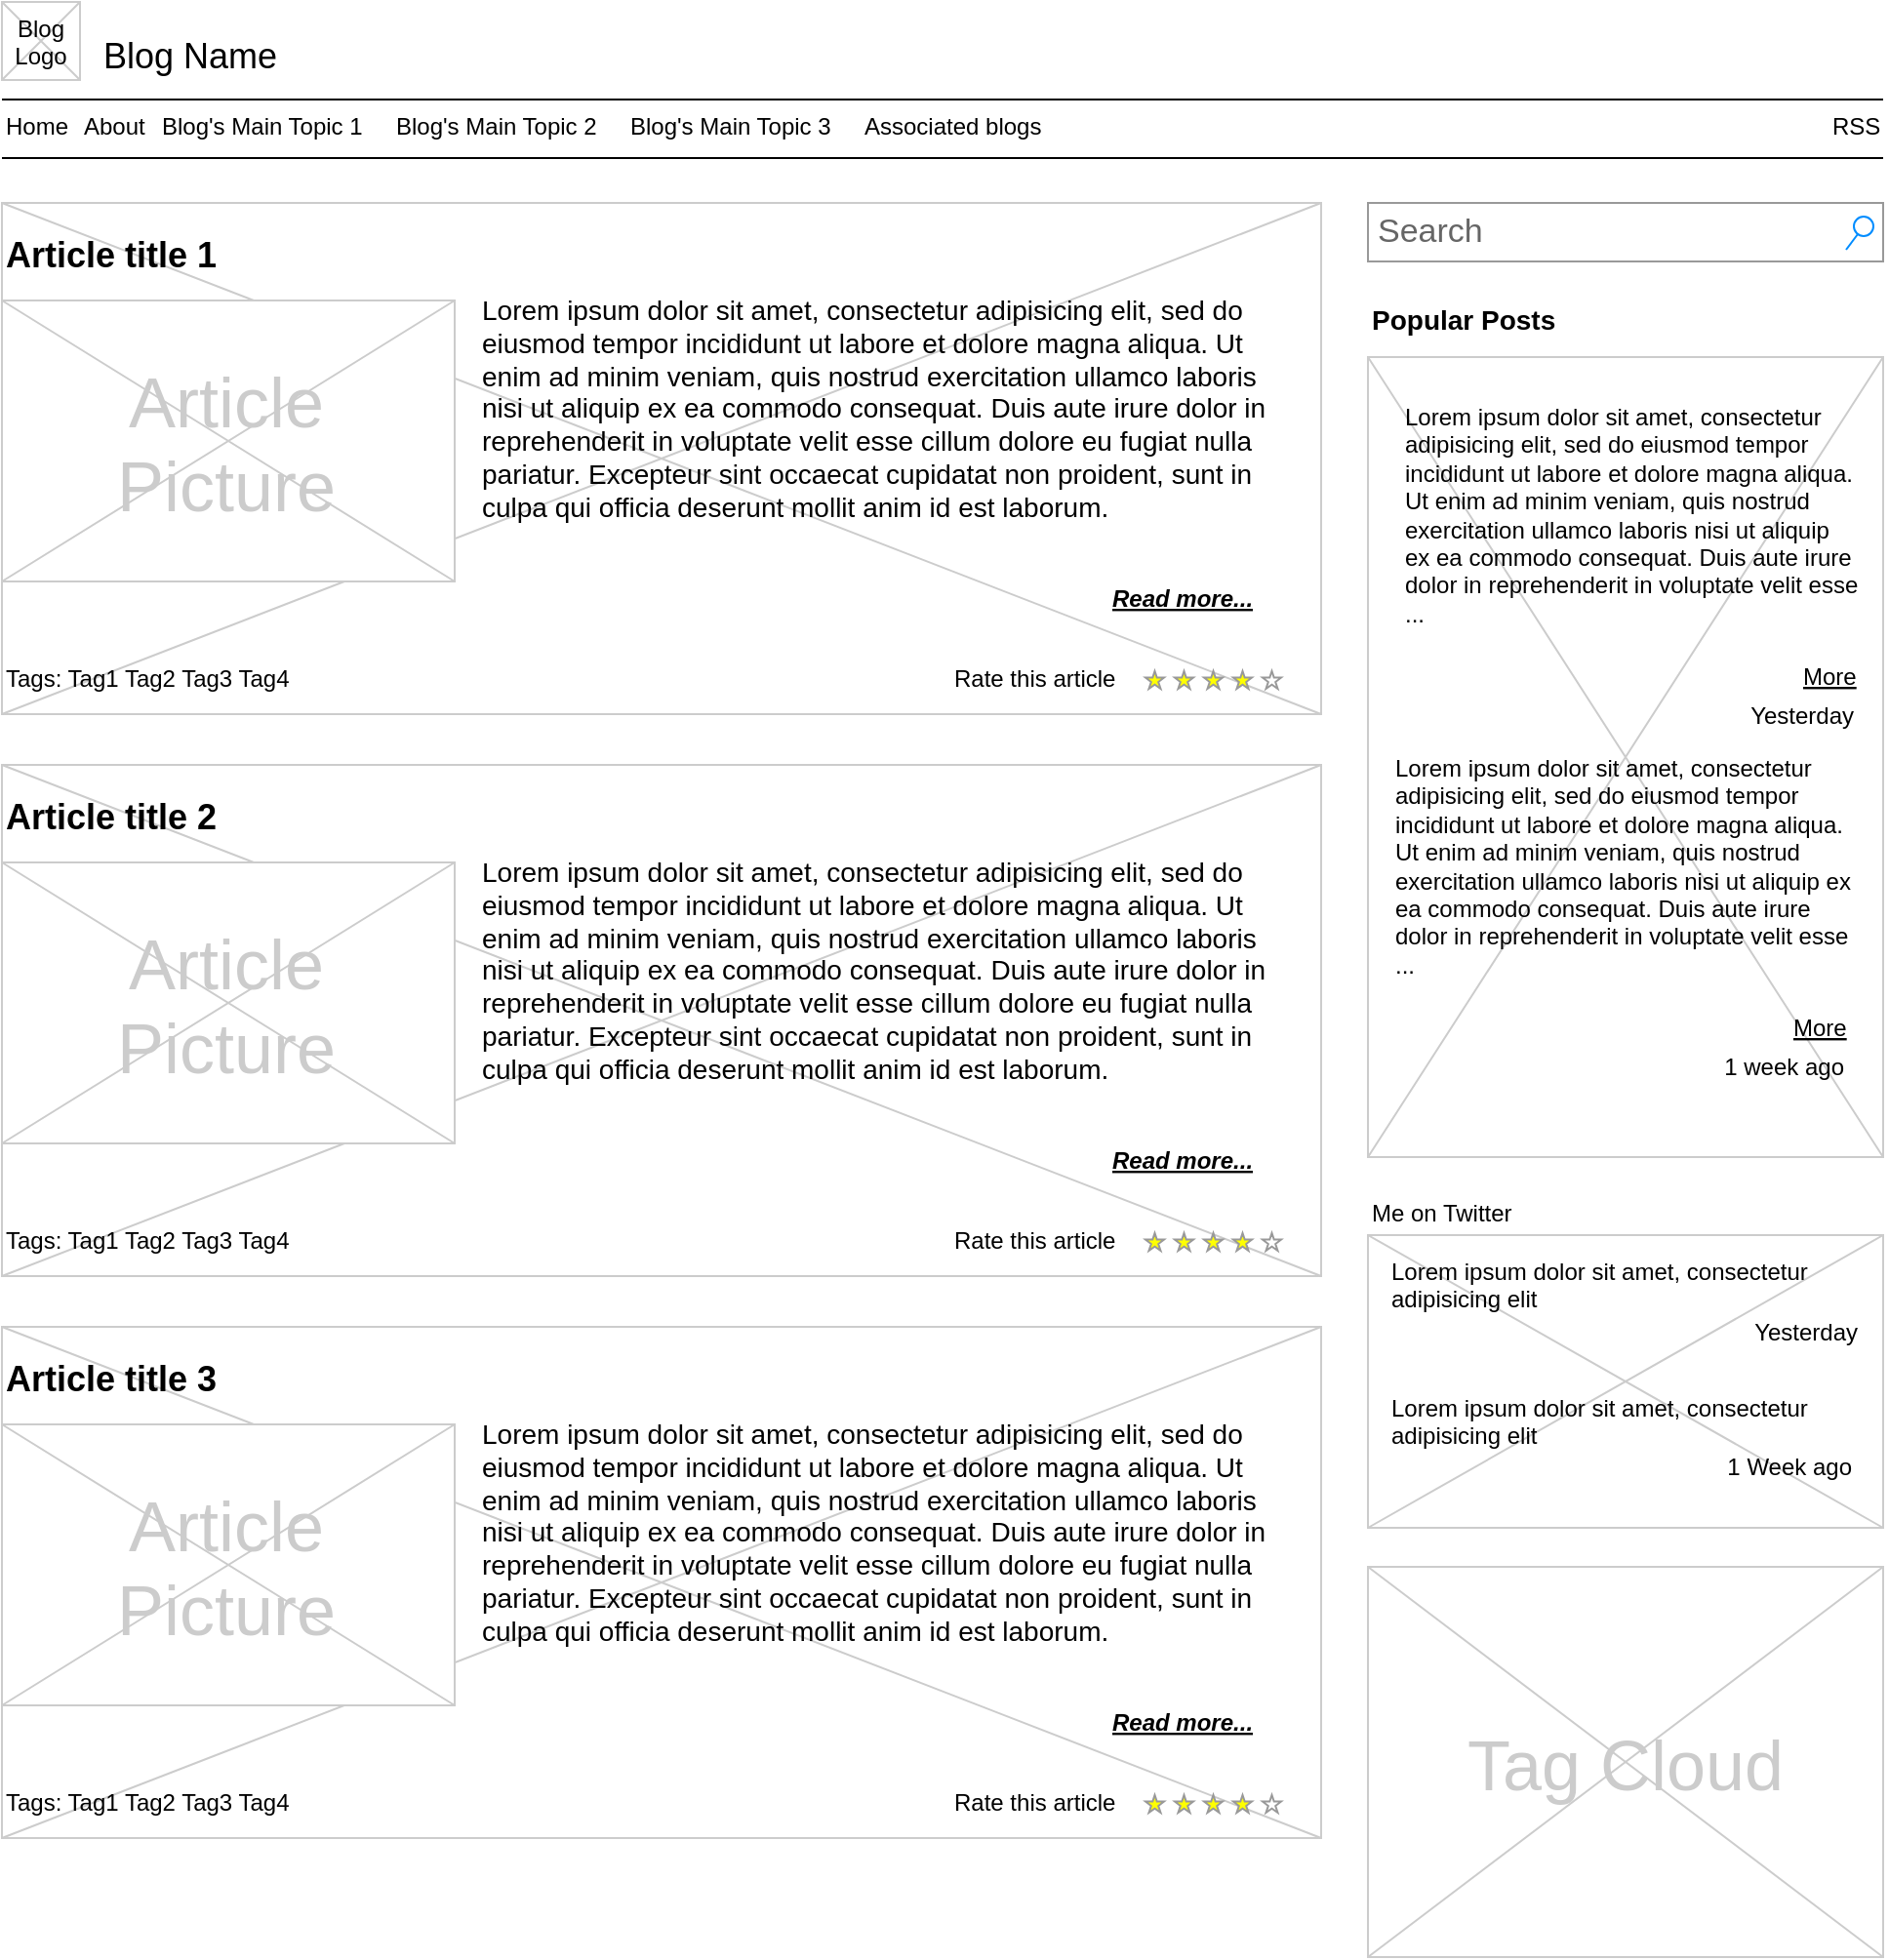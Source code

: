 <mxfile version="21.6.8" type="device">
  <diagram name="Page-1" id="f1b7ffb7-ca1e-a977-7cf5-a751b3c06c05">
    <mxGraphModel dx="1114" dy="878" grid="1" gridSize="12" guides="1" tooltips="1" connect="1" arrows="1" fold="1" page="1" pageScale="1" pageWidth="1200" pageHeight="1600" background="none" math="0" shadow="0">
      <root>
        <mxCell id="0" />
        <mxCell id="1" parent="0" />
        <mxCell id="14" value="" style="verticalLabelPosition=bottom;verticalAlign=top;strokeWidth=1;shape=mxgraph.mockup.graphics.iconGrid;strokeColor=#CCCCCC;gridSize=1,1;" parent="1" vertex="1">
          <mxGeometry x="820" y="197" width="264" height="410" as="geometry" />
        </mxCell>
        <mxCell id="13" value="" style="verticalLabelPosition=bottom;verticalAlign=top;strokeWidth=1;shape=mxgraph.mockup.graphics.iconGrid;strokeColor=#CCCCCC;gridSize=1,1;direction=south;" parent="1" vertex="1">
          <mxGeometry x="120" y="118" width="676" height="262" as="geometry" />
        </mxCell>
        <mxCell id="2" value="Blog Name" style="text;spacingTop=-5;fontSize=18;fontStyle=0" parent="1" vertex="1">
          <mxGeometry x="170" y="30" width="230" height="20" as="geometry" />
        </mxCell>
        <mxCell id="3" value="" style="line;strokeWidth=1" parent="1" vertex="1">
          <mxGeometry x="120" y="60" width="964" height="10" as="geometry" />
        </mxCell>
        <mxCell id="4" value="" style="line;strokeWidth=1" parent="1" vertex="1">
          <mxGeometry x="120" y="90" width="964" height="10" as="geometry" />
        </mxCell>
        <mxCell id="5" value="Home" style="text;spacingTop=-5;" parent="1" vertex="1">
          <mxGeometry x="120" y="70.0" width="30" height="20" as="geometry" />
        </mxCell>
        <mxCell id="6" value="About" style="text;spacingTop=-5;" parent="1" vertex="1">
          <mxGeometry x="160.0" y="70.0" width="30" height="20" as="geometry" />
        </mxCell>
        <mxCell id="7" value="Associated blogs" style="text;spacingTop=-5;" parent="1" vertex="1">
          <mxGeometry x="560.0" y="70" width="30" height="20" as="geometry" />
        </mxCell>
        <mxCell id="8" value="Article title 1" style="text;spacingTop=-5;fontSize=18;fontStyle=1" parent="1" vertex="1">
          <mxGeometry x="120" y="132" width="50" height="20" as="geometry" />
        </mxCell>
        <mxCell id="9" value="Lorem ipsum dolor sit amet, consectetur adipisicing elit, sed do eiusmod tempor incididunt ut labore et dolore magna aliqua. Ut enim ad minim veniam, quis nostrud exercitation ullamco laboris nisi ut aliquip ex ea commodo consequat. Duis aute irure dolor in reprehenderit in voluptate velit esse cillum dolore eu fugiat nulla pariatur. Excepteur sint occaecat cupidatat non proident, sunt in culpa qui officia deserunt mollit anim id est laborum.&#xa;" style="text;spacingTop=-5;whiteSpace=wrap;align=left;fontSize=14;" parent="1" vertex="1">
          <mxGeometry x="364" y="163" width="412" height="147" as="geometry" />
        </mxCell>
        <mxCell id="10" value="Popular Posts" style="text;spacingTop=-5;fontSize=14;fontStyle=1" parent="1" vertex="1">
          <mxGeometry x="820" y="168" width="30" height="20" as="geometry" />
        </mxCell>
        <mxCell id="11" value="RSS" style="text;spacingTop=-5;" parent="1" vertex="1">
          <mxGeometry x="1056" y="70.0" width="30" height="20" as="geometry" />
        </mxCell>
        <mxCell id="12" value="Lorem ipsum dolor sit amet, consectetur adipisicing elit, sed do eiusmod tempor incididunt ut labore et dolore magna aliqua. Ut enim ad minim veniam, quis nostrud exercitation ullamco laboris nisi ut aliquip ex ea commodo consequat. Duis aute irure dolor in reprehenderit in voluptate velit esse ..." style="text;spacingTop=-5;whiteSpace=wrap;align=left" parent="1" vertex="1">
          <mxGeometry x="837" y="219" width="235" height="140" as="geometry" />
        </mxCell>
        <mxCell id="15" value="More" style="text;spacingTop=-5;fontStyle=4" parent="1" vertex="1">
          <mxGeometry x="1041" y="352" width="30" height="20" as="geometry" />
        </mxCell>
        <mxCell id="16" value="Yesterday" style="text;spacingTop=-5;fontStyle=0;align=right" parent="1" vertex="1">
          <mxGeometry x="1041" y="372" width="30" height="20" as="geometry" />
        </mxCell>
        <mxCell id="17" value="Lorem ipsum dolor sit amet, consectetur adipisicing elit, sed do eiusmod tempor incididunt ut labore et dolore magna aliqua. Ut enim ad minim veniam, quis nostrud exercitation ullamco laboris nisi ut aliquip ex ea commodo consequat. Duis aute irure dolor in reprehenderit in voluptate velit esse ..." style="text;spacingTop=-5;whiteSpace=wrap;align=left" parent="1" vertex="1">
          <mxGeometry x="832" y="399" width="240" height="140" as="geometry" />
        </mxCell>
        <mxCell id="18" value="More" style="text;spacingTop=-5;fontStyle=4" parent="1" vertex="1">
          <mxGeometry x="1036" y="532" width="30" height="20" as="geometry" />
        </mxCell>
        <mxCell id="19" value="1 week ago" style="text;spacingTop=-5;fontStyle=0;align=right" parent="1" vertex="1">
          <mxGeometry x="1036" y="552" width="30" height="20" as="geometry" />
        </mxCell>
        <mxCell id="20" value="" style="verticalLabelPosition=bottom;verticalAlign=top;strokeWidth=1;shape=mxgraph.mockup.graphics.iconGrid;strokeColor=#CCCCCC;gridSize=1,1;" parent="1" vertex="1">
          <mxGeometry x="120" y="15" width="40" height="40" as="geometry" />
        </mxCell>
        <mxCell id="21" value="Blog &#xa;Logo" style="text;spacingTop=-5;align=center" parent="1" vertex="1">
          <mxGeometry x="120" y="20" width="40" height="40" as="geometry" />
        </mxCell>
        <mxCell id="22" value="Blog&#39;s Main Topic 1" style="text;spacingTop=-5;" parent="1" vertex="1">
          <mxGeometry x="200.0" y="70.0" width="30" height="20" as="geometry" />
        </mxCell>
        <mxCell id="23" value="Blog&#39;s Main Topic 2" style="text;spacingTop=-5;" parent="1" vertex="1">
          <mxGeometry x="320" y="70.0" width="30" height="20" as="geometry" />
        </mxCell>
        <mxCell id="24" value="Blog&#39;s Main Topic 3" style="text;spacingTop=-5;" parent="1" vertex="1">
          <mxGeometry x="440" y="70.0" width="30" height="20" as="geometry" />
        </mxCell>
        <mxCell id="25" value="" style="verticalLabelPosition=bottom;verticalAlign=top;strokeWidth=1;shape=mxgraph.mockup.graphics.iconGrid;strokeColor=#CCCCCC;gridSize=1,1;" parent="1" vertex="1">
          <mxGeometry x="120" y="168" width="232" height="144" as="geometry" />
        </mxCell>
        <mxCell id="26" value="Article&#xa;Picture" style="text;spacingTop=-5;align=center;verticalAlign=middle;fontSize=36;fontColor=#CCCCCC" parent="1" vertex="1">
          <mxGeometry x="119" y="168" width="232" height="144" as="geometry" />
        </mxCell>
        <mxCell id="37" value="" style="verticalLabelPosition=bottom;verticalAlign=top;strokeWidth=1;shape=mxgraph.mockup.misc.rating;strokeColor=#999999;fillColor=#ffff00;emptyFillColor=#ffffff;grade=4;ratingScale=5;ratingStyle=star;" parent="1" vertex="1">
          <mxGeometry x="706" y="358.0" width="77.5" height="10" as="geometry" />
        </mxCell>
        <mxCell id="38" value="Rate this article" style="text;spacingTop=-5;" parent="1" vertex="1">
          <mxGeometry x="606.0" y="353.0" width="30" height="20" as="geometry" />
        </mxCell>
        <mxCell id="47" value="Tags: Tag1 Tag2 Tag3 Tag4" style="text;spacingTop=-5;" parent="1" vertex="1">
          <mxGeometry x="120" y="353.0" width="210" height="20" as="geometry" />
        </mxCell>
        <mxCell id="50" value="" style="verticalLabelPosition=bottom;verticalAlign=top;strokeWidth=1;shape=mxgraph.mockup.graphics.iconGrid;strokeColor=#CCCCCC;gridSize=1,1;" parent="1" vertex="1">
          <mxGeometry x="820" y="647" width="264" height="150" as="geometry" />
        </mxCell>
        <mxCell id="51" value="Me on Twitter" style="text;spacingTop=-5;" parent="1" vertex="1">
          <mxGeometry x="820" y="627" width="30" height="20" as="geometry" />
        </mxCell>
        <mxCell id="52" value="Lorem ipsum dolor sit amet, consectetur adipisicing elit" style="text;spacingTop=-5;whiteSpace=wrap;align=left" parent="1" vertex="1">
          <mxGeometry x="830" y="657" width="242" height="40" as="geometry" />
        </mxCell>
        <mxCell id="54" value="Yesterday" style="text;spacingTop=-5;fontStyle=0;align=right" parent="1" vertex="1">
          <mxGeometry x="1043" y="688" width="30" height="20" as="geometry" />
        </mxCell>
        <mxCell id="58" value="" style="verticalLabelPosition=bottom;verticalAlign=top;strokeWidth=1;shape=mxgraph.mockup.graphics.iconGrid;strokeColor=#CCCCCC;gridSize=1,1;" parent="1" vertex="1">
          <mxGeometry x="820" y="817" width="264" height="200" as="geometry" />
        </mxCell>
        <mxCell id="59" value="Tag Cloud" style="text;spacingTop=-5;align=center;verticalAlign=middle;fontSize=36;fontColor=#CCCCCC" parent="1" vertex="1">
          <mxGeometry x="820" y="817" width="264" height="200" as="geometry" />
        </mxCell>
        <mxCell id="60" value="Lorem ipsum dolor sit amet, consectetur adipisicing elit" style="text;spacingTop=-5;whiteSpace=wrap;align=left" parent="1" vertex="1">
          <mxGeometry x="830" y="727" width="242" height="40" as="geometry" />
        </mxCell>
        <mxCell id="61" value="1 Week ago" style="text;spacingTop=-5;fontStyle=0;align=right" parent="1" vertex="1">
          <mxGeometry x="1040" y="757" width="30" height="20" as="geometry" />
        </mxCell>
        <mxCell id="mbC6dMjlxRiztcu8YZ9Q-61" value="Search" style="strokeWidth=1;shadow=0;dashed=0;align=center;html=1;shape=mxgraph.mockup.forms.searchBox;strokeColor=#999999;mainText=;strokeColor2=#008cff;fontColor=#666666;fontSize=17;align=left;spacingLeft=3;whiteSpace=wrap;" parent="1" vertex="1">
          <mxGeometry x="820" y="118" width="264" height="30" as="geometry" />
        </mxCell>
        <mxCell id="Bh1I63L29sHGEGCgaaQu-61" value="Read more..." style="text;spacingTop=-5;fontStyle=7" vertex="1" parent="1">
          <mxGeometry x="687.0" y="312.0" width="30" height="20" as="geometry" />
        </mxCell>
        <mxCell id="Bh1I63L29sHGEGCgaaQu-80" value="" style="verticalLabelPosition=bottom;verticalAlign=top;strokeWidth=1;shape=mxgraph.mockup.graphics.iconGrid;strokeColor=#CCCCCC;gridSize=1,1;direction=south;" vertex="1" parent="1">
          <mxGeometry x="120" y="406" width="676" height="262" as="geometry" />
        </mxCell>
        <mxCell id="Bh1I63L29sHGEGCgaaQu-81" value="Article title 2" style="text;spacingTop=-5;fontSize=18;fontStyle=1" vertex="1" parent="1">
          <mxGeometry x="120" y="420" width="50" height="20" as="geometry" />
        </mxCell>
        <mxCell id="Bh1I63L29sHGEGCgaaQu-82" value="Lorem ipsum dolor sit amet, consectetur adipisicing elit, sed do eiusmod tempor incididunt ut labore et dolore magna aliqua. Ut enim ad minim veniam, quis nostrud exercitation ullamco laboris nisi ut aliquip ex ea commodo consequat. Duis aute irure dolor in reprehenderit in voluptate velit esse cillum dolore eu fugiat nulla pariatur. Excepteur sint occaecat cupidatat non proident, sunt in culpa qui officia deserunt mollit anim id est laborum.&#xa;" style="text;spacingTop=-5;whiteSpace=wrap;align=left;fontSize=14;" vertex="1" parent="1">
          <mxGeometry x="364" y="451" width="412" height="147" as="geometry" />
        </mxCell>
        <mxCell id="Bh1I63L29sHGEGCgaaQu-83" value="" style="verticalLabelPosition=bottom;verticalAlign=top;strokeWidth=1;shape=mxgraph.mockup.graphics.iconGrid;strokeColor=#CCCCCC;gridSize=1,1;" vertex="1" parent="1">
          <mxGeometry x="120" y="456" width="232" height="144" as="geometry" />
        </mxCell>
        <mxCell id="Bh1I63L29sHGEGCgaaQu-84" value="Article&#xa;Picture" style="text;spacingTop=-5;align=center;verticalAlign=middle;fontSize=36;fontColor=#CCCCCC" vertex="1" parent="1">
          <mxGeometry x="119" y="456" width="232" height="144" as="geometry" />
        </mxCell>
        <mxCell id="Bh1I63L29sHGEGCgaaQu-85" value="" style="verticalLabelPosition=bottom;verticalAlign=top;strokeWidth=1;shape=mxgraph.mockup.misc.rating;strokeColor=#999999;fillColor=#ffff00;emptyFillColor=#ffffff;grade=4;ratingScale=5;ratingStyle=star;" vertex="1" parent="1">
          <mxGeometry x="706" y="646.0" width="77.5" height="10" as="geometry" />
        </mxCell>
        <mxCell id="Bh1I63L29sHGEGCgaaQu-86" value="Rate this article" style="text;spacingTop=-5;" vertex="1" parent="1">
          <mxGeometry x="606.0" y="641.0" width="30" height="20" as="geometry" />
        </mxCell>
        <mxCell id="Bh1I63L29sHGEGCgaaQu-87" value="Tags: Tag1 Tag2 Tag3 Tag4" style="text;spacingTop=-5;" vertex="1" parent="1">
          <mxGeometry x="120" y="641.0" width="210" height="20" as="geometry" />
        </mxCell>
        <mxCell id="Bh1I63L29sHGEGCgaaQu-88" value="Read more..." style="text;spacingTop=-5;fontStyle=7" vertex="1" parent="1">
          <mxGeometry x="687.0" y="600.0" width="30" height="20" as="geometry" />
        </mxCell>
        <mxCell id="Bh1I63L29sHGEGCgaaQu-89" value="" style="verticalLabelPosition=bottom;verticalAlign=top;strokeWidth=1;shape=mxgraph.mockup.graphics.iconGrid;strokeColor=#CCCCCC;gridSize=1,1;direction=south;" vertex="1" parent="1">
          <mxGeometry x="120" y="694" width="676" height="262" as="geometry" />
        </mxCell>
        <mxCell id="Bh1I63L29sHGEGCgaaQu-90" value="Article title 3" style="text;spacingTop=-5;fontSize=18;fontStyle=1" vertex="1" parent="1">
          <mxGeometry x="120" y="708" width="50" height="20" as="geometry" />
        </mxCell>
        <mxCell id="Bh1I63L29sHGEGCgaaQu-91" value="Lorem ipsum dolor sit amet, consectetur adipisicing elit, sed do eiusmod tempor incididunt ut labore et dolore magna aliqua. Ut enim ad minim veniam, quis nostrud exercitation ullamco laboris nisi ut aliquip ex ea commodo consequat. Duis aute irure dolor in reprehenderit in voluptate velit esse cillum dolore eu fugiat nulla pariatur. Excepteur sint occaecat cupidatat non proident, sunt in culpa qui officia deserunt mollit anim id est laborum.&#xa;" style="text;spacingTop=-5;whiteSpace=wrap;align=left;fontSize=14;" vertex="1" parent="1">
          <mxGeometry x="364" y="739" width="412" height="147" as="geometry" />
        </mxCell>
        <mxCell id="Bh1I63L29sHGEGCgaaQu-92" value="" style="verticalLabelPosition=bottom;verticalAlign=top;strokeWidth=1;shape=mxgraph.mockup.graphics.iconGrid;strokeColor=#CCCCCC;gridSize=1,1;" vertex="1" parent="1">
          <mxGeometry x="120" y="744" width="232" height="144" as="geometry" />
        </mxCell>
        <mxCell id="Bh1I63L29sHGEGCgaaQu-93" value="Article&#xa;Picture" style="text;spacingTop=-5;align=center;verticalAlign=middle;fontSize=36;fontColor=#CCCCCC" vertex="1" parent="1">
          <mxGeometry x="119" y="744" width="232" height="144" as="geometry" />
        </mxCell>
        <mxCell id="Bh1I63L29sHGEGCgaaQu-94" value="" style="verticalLabelPosition=bottom;verticalAlign=top;strokeWidth=1;shape=mxgraph.mockup.misc.rating;strokeColor=#999999;fillColor=#ffff00;emptyFillColor=#ffffff;grade=4;ratingScale=5;ratingStyle=star;" vertex="1" parent="1">
          <mxGeometry x="706" y="934.0" width="77.5" height="10" as="geometry" />
        </mxCell>
        <mxCell id="Bh1I63L29sHGEGCgaaQu-95" value="Rate this article" style="text;spacingTop=-5;" vertex="1" parent="1">
          <mxGeometry x="606.0" y="929.0" width="30" height="20" as="geometry" />
        </mxCell>
        <mxCell id="Bh1I63L29sHGEGCgaaQu-96" value="Tags: Tag1 Tag2 Tag3 Tag4" style="text;spacingTop=-5;" vertex="1" parent="1">
          <mxGeometry x="120" y="929.0" width="210" height="20" as="geometry" />
        </mxCell>
        <mxCell id="Bh1I63L29sHGEGCgaaQu-97" value="Read more..." style="text;spacingTop=-5;fontStyle=7" vertex="1" parent="1">
          <mxGeometry x="687.0" y="888.0" width="30" height="20" as="geometry" />
        </mxCell>
      </root>
    </mxGraphModel>
  </diagram>
</mxfile>
